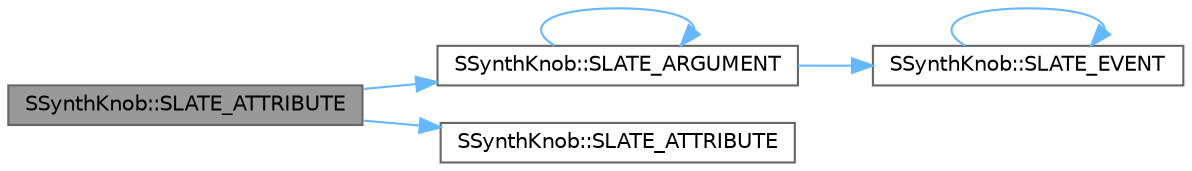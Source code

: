digraph "SSynthKnob::SLATE_ATTRIBUTE"
{
 // INTERACTIVE_SVG=YES
 // LATEX_PDF_SIZE
  bgcolor="transparent";
  edge [fontname=Helvetica,fontsize=10,labelfontname=Helvetica,labelfontsize=10];
  node [fontname=Helvetica,fontsize=10,shape=box,height=0.2,width=0.4];
  rankdir="LR";
  Node1 [id="Node000001",label="SSynthKnob::SLATE_ATTRIBUTE",height=0.2,width=0.4,color="gray40", fillcolor="grey60", style="filled", fontcolor="black",tooltip="Parameter value range."];
  Node1 -> Node2 [id="edge1_Node000001_Node000002",color="steelblue1",style="solid",tooltip=" "];
  Node2 [id="Node000002",label="SSynthKnob::SLATE_ARGUMENT",height=0.2,width=0.4,color="grey40", fillcolor="white", style="filled",URL="$d1/dbe/classSSynthKnob.html#aef89889219fd6570ca0c0727183dc29a",tooltip="Sometimes a slider should only be mouse-clickable and never keyboard focusable."];
  Node2 -> Node2 [id="edge2_Node000002_Node000002",color="steelblue1",style="solid",tooltip=" "];
  Node2 -> Node3 [id="edge3_Node000002_Node000003",color="steelblue1",style="solid",tooltip=" "];
  Node3 [id="Node000003",label="SSynthKnob::SLATE_EVENT",height=0.2,width=0.4,color="grey40", fillcolor="white", style="filled",URL="$d1/dbe/classSSynthKnob.html#a15afd4d6c6a9c30377b648d49e9447cf",tooltip="Invoked when the mouse is released and a capture ends."];
  Node3 -> Node3 [id="edge4_Node000003_Node000003",color="steelblue1",style="solid",tooltip=" "];
  Node1 -> Node4 [id="edge5_Node000001_Node000004",color="steelblue1",style="solid",tooltip=" "];
  Node4 [id="Node000004",label="SSynthKnob::SLATE_ATTRIBUTE",height=0.2,width=0.4,color="grey40", fillcolor="white", style="filled",URL="$d1/dbe/classSSynthKnob.html#acd70043f09bd95a1c85dc563ed643732",tooltip="Whether the handle is interactive or fixed."];
}
